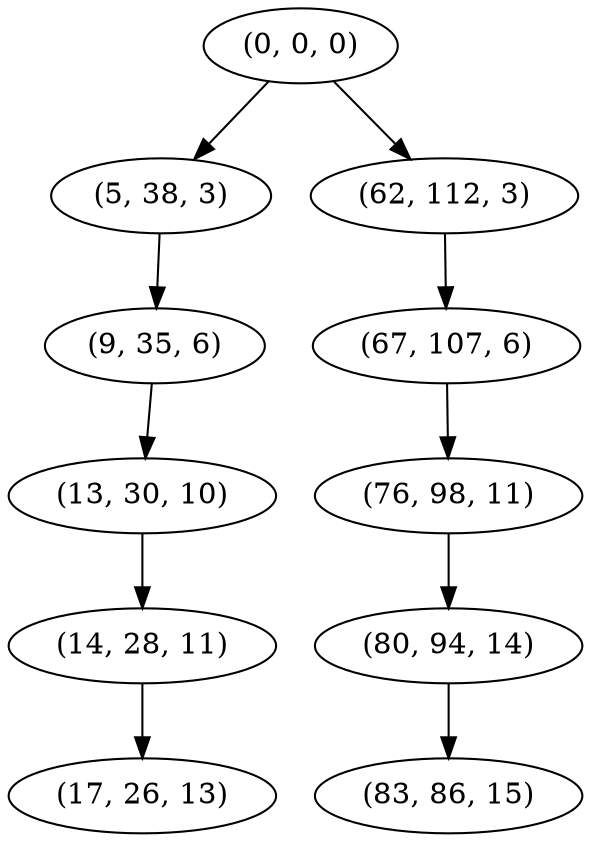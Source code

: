 digraph tree {
    "(0, 0, 0)";
    "(5, 38, 3)";
    "(9, 35, 6)";
    "(13, 30, 10)";
    "(14, 28, 11)";
    "(17, 26, 13)";
    "(62, 112, 3)";
    "(67, 107, 6)";
    "(76, 98, 11)";
    "(80, 94, 14)";
    "(83, 86, 15)";
    "(0, 0, 0)" -> "(5, 38, 3)";
    "(0, 0, 0)" -> "(62, 112, 3)";
    "(5, 38, 3)" -> "(9, 35, 6)";
    "(9, 35, 6)" -> "(13, 30, 10)";
    "(13, 30, 10)" -> "(14, 28, 11)";
    "(14, 28, 11)" -> "(17, 26, 13)";
    "(62, 112, 3)" -> "(67, 107, 6)";
    "(67, 107, 6)" -> "(76, 98, 11)";
    "(76, 98, 11)" -> "(80, 94, 14)";
    "(80, 94, 14)" -> "(83, 86, 15)";
}
